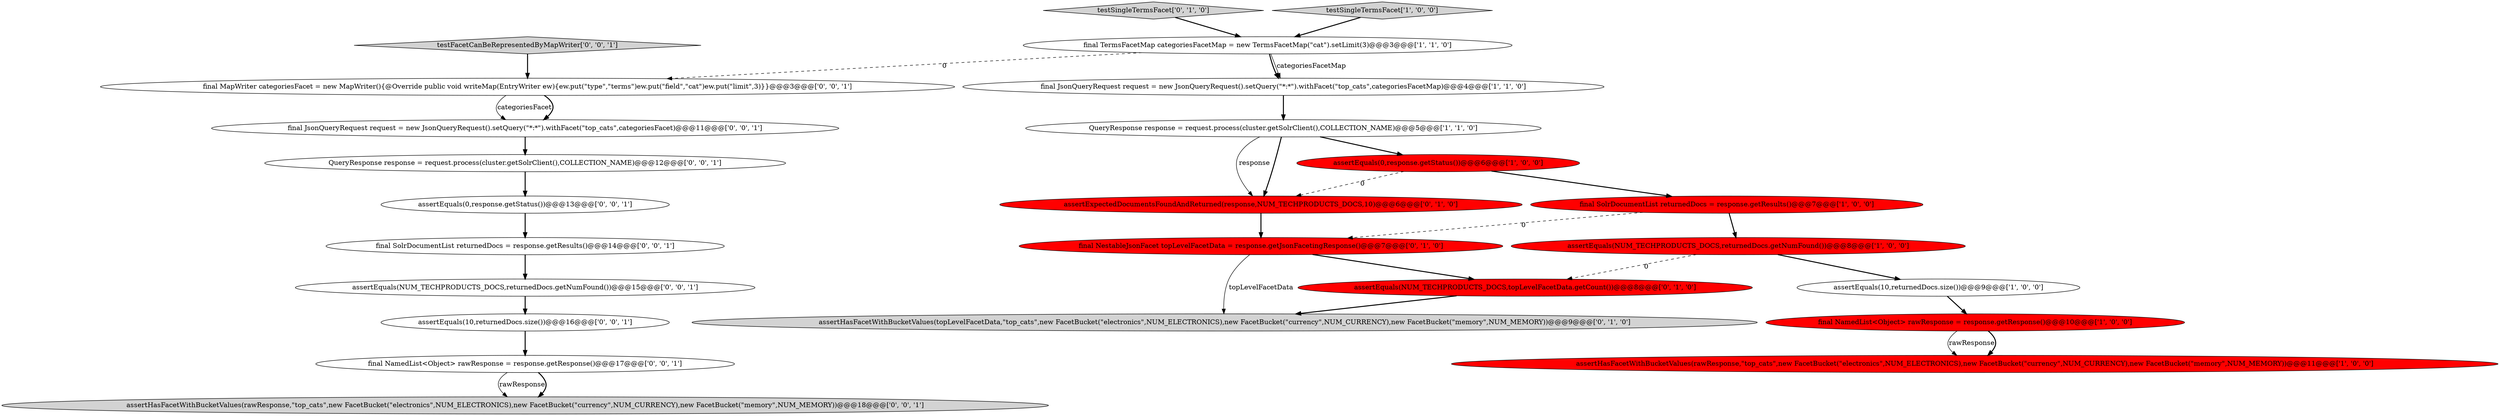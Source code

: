 digraph {
22 [style = filled, label = "testFacetCanBeRepresentedByMapWriter['0', '0', '1']", fillcolor = lightgray, shape = diamond image = "AAA0AAABBB3BBB"];
24 [style = filled, label = "final MapWriter categoriesFacet = new MapWriter(){@Override public void writeMap(EntryWriter ew){ew.put(\"type\",\"terms\")ew.put(\"field\",\"cat\")ew.put(\"limit\",3)}}@@@3@@@['0', '0', '1']", fillcolor = white, shape = ellipse image = "AAA0AAABBB3BBB"];
2 [style = filled, label = "final NamedList<Object> rawResponse = response.getResponse()@@@10@@@['1', '0', '0']", fillcolor = red, shape = ellipse image = "AAA1AAABBB1BBB"];
4 [style = filled, label = "final SolrDocumentList returnedDocs = response.getResults()@@@7@@@['1', '0', '0']", fillcolor = red, shape = ellipse image = "AAA1AAABBB1BBB"];
16 [style = filled, label = "QueryResponse response = request.process(cluster.getSolrClient(),COLLECTION_NAME)@@@12@@@['0', '0', '1']", fillcolor = white, shape = ellipse image = "AAA0AAABBB3BBB"];
17 [style = filled, label = "assertEquals(0,response.getStatus())@@@13@@@['0', '0', '1']", fillcolor = white, shape = ellipse image = "AAA0AAABBB3BBB"];
14 [style = filled, label = "assertExpectedDocumentsFoundAndReturned(response,NUM_TECHPRODUCTS_DOCS,10)@@@6@@@['0', '1', '0']", fillcolor = red, shape = ellipse image = "AAA1AAABBB2BBB"];
7 [style = filled, label = "QueryResponse response = request.process(cluster.getSolrClient(),COLLECTION_NAME)@@@5@@@['1', '1', '0']", fillcolor = white, shape = ellipse image = "AAA0AAABBB1BBB"];
20 [style = filled, label = "final NamedList<Object> rawResponse = response.getResponse()@@@17@@@['0', '0', '1']", fillcolor = white, shape = ellipse image = "AAA0AAABBB3BBB"];
3 [style = filled, label = "final JsonQueryRequest request = new JsonQueryRequest().setQuery(\"*:*\").withFacet(\"top_cats\",categoriesFacetMap)@@@4@@@['1', '1', '0']", fillcolor = white, shape = ellipse image = "AAA0AAABBB1BBB"];
10 [style = filled, label = "final NestableJsonFacet topLevelFacetData = response.getJsonFacetingResponse()@@@7@@@['0', '1', '0']", fillcolor = red, shape = ellipse image = "AAA1AAABBB2BBB"];
0 [style = filled, label = "assertEquals(0,response.getStatus())@@@6@@@['1', '0', '0']", fillcolor = red, shape = ellipse image = "AAA1AAABBB1BBB"];
5 [style = filled, label = "final TermsFacetMap categoriesFacetMap = new TermsFacetMap(\"cat\").setLimit(3)@@@3@@@['1', '1', '0']", fillcolor = white, shape = ellipse image = "AAA0AAABBB1BBB"];
12 [style = filled, label = "assertEquals(NUM_TECHPRODUCTS_DOCS,topLevelFacetData.getCount())@@@8@@@['0', '1', '0']", fillcolor = red, shape = ellipse image = "AAA1AAABBB2BBB"];
15 [style = filled, label = "final JsonQueryRequest request = new JsonQueryRequest().setQuery(\"*:*\").withFacet(\"top_cats\",categoriesFacet)@@@11@@@['0', '0', '1']", fillcolor = white, shape = ellipse image = "AAA0AAABBB3BBB"];
13 [style = filled, label = "testSingleTermsFacet['0', '1', '0']", fillcolor = lightgray, shape = diamond image = "AAA0AAABBB2BBB"];
9 [style = filled, label = "testSingleTermsFacet['1', '0', '0']", fillcolor = lightgray, shape = diamond image = "AAA0AAABBB1BBB"];
19 [style = filled, label = "assertEquals(NUM_TECHPRODUCTS_DOCS,returnedDocs.getNumFound())@@@15@@@['0', '0', '1']", fillcolor = white, shape = ellipse image = "AAA0AAABBB3BBB"];
11 [style = filled, label = "assertHasFacetWithBucketValues(topLevelFacetData,\"top_cats\",new FacetBucket(\"electronics\",NUM_ELECTRONICS),new FacetBucket(\"currency\",NUM_CURRENCY),new FacetBucket(\"memory\",NUM_MEMORY))@@@9@@@['0', '1', '0']", fillcolor = lightgray, shape = ellipse image = "AAA0AAABBB2BBB"];
21 [style = filled, label = "assertEquals(10,returnedDocs.size())@@@16@@@['0', '0', '1']", fillcolor = white, shape = ellipse image = "AAA0AAABBB3BBB"];
23 [style = filled, label = "assertHasFacetWithBucketValues(rawResponse,\"top_cats\",new FacetBucket(\"electronics\",NUM_ELECTRONICS),new FacetBucket(\"currency\",NUM_CURRENCY),new FacetBucket(\"memory\",NUM_MEMORY))@@@18@@@['0', '0', '1']", fillcolor = lightgray, shape = ellipse image = "AAA0AAABBB3BBB"];
8 [style = filled, label = "assertHasFacetWithBucketValues(rawResponse,\"top_cats\",new FacetBucket(\"electronics\",NUM_ELECTRONICS),new FacetBucket(\"currency\",NUM_CURRENCY),new FacetBucket(\"memory\",NUM_MEMORY))@@@11@@@['1', '0', '0']", fillcolor = red, shape = ellipse image = "AAA1AAABBB1BBB"];
18 [style = filled, label = "final SolrDocumentList returnedDocs = response.getResults()@@@14@@@['0', '0', '1']", fillcolor = white, shape = ellipse image = "AAA0AAABBB3BBB"];
1 [style = filled, label = "assertEquals(NUM_TECHPRODUCTS_DOCS,returnedDocs.getNumFound())@@@8@@@['1', '0', '0']", fillcolor = red, shape = ellipse image = "AAA1AAABBB1BBB"];
6 [style = filled, label = "assertEquals(10,returnedDocs.size())@@@9@@@['1', '0', '0']", fillcolor = white, shape = ellipse image = "AAA0AAABBB1BBB"];
5->3 [style = bold, label=""];
12->11 [style = bold, label=""];
5->24 [style = dashed, label="0"];
18->19 [style = bold, label=""];
14->10 [style = bold, label=""];
7->0 [style = bold, label=""];
16->17 [style = bold, label=""];
5->3 [style = solid, label="categoriesFacetMap"];
15->16 [style = bold, label=""];
2->8 [style = solid, label="rawResponse"];
7->14 [style = bold, label=""];
6->2 [style = bold, label=""];
7->14 [style = solid, label="response"];
20->23 [style = solid, label="rawResponse"];
0->14 [style = dashed, label="0"];
1->12 [style = dashed, label="0"];
1->6 [style = bold, label=""];
21->20 [style = bold, label=""];
20->23 [style = bold, label=""];
3->7 [style = bold, label=""];
0->4 [style = bold, label=""];
10->12 [style = bold, label=""];
13->5 [style = bold, label=""];
9->5 [style = bold, label=""];
10->11 [style = solid, label="topLevelFacetData"];
4->1 [style = bold, label=""];
22->24 [style = bold, label=""];
4->10 [style = dashed, label="0"];
17->18 [style = bold, label=""];
24->15 [style = solid, label="categoriesFacet"];
2->8 [style = bold, label=""];
24->15 [style = bold, label=""];
19->21 [style = bold, label=""];
}
